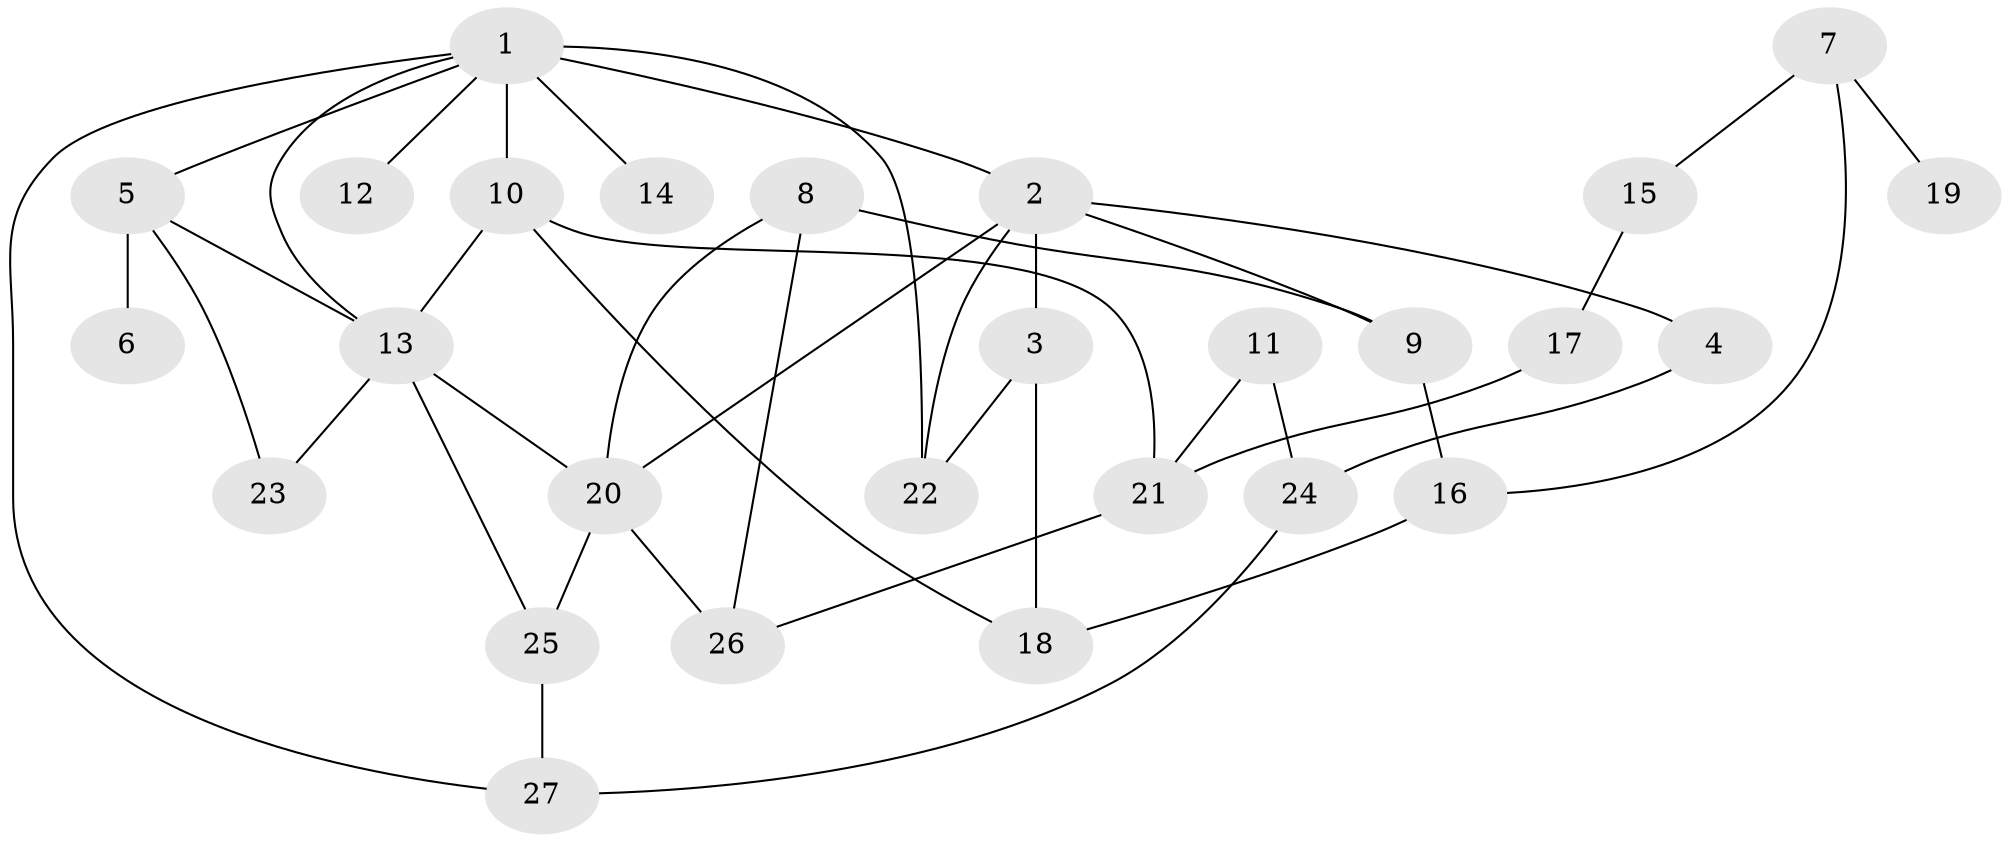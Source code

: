 // original degree distribution, {4: 0.1320754716981132, 5: 0.05660377358490566, 6: 0.03773584905660377, 3: 0.22641509433962265, 2: 0.33962264150943394, 1: 0.20754716981132076}
// Generated by graph-tools (version 1.1) at 2025/00/03/09/25 03:00:59]
// undirected, 27 vertices, 42 edges
graph export_dot {
graph [start="1"]
  node [color=gray90,style=filled];
  1;
  2;
  3;
  4;
  5;
  6;
  7;
  8;
  9;
  10;
  11;
  12;
  13;
  14;
  15;
  16;
  17;
  18;
  19;
  20;
  21;
  22;
  23;
  24;
  25;
  26;
  27;
  1 -- 2 [weight=1.0];
  1 -- 5 [weight=1.0];
  1 -- 10 [weight=2.0];
  1 -- 12 [weight=1.0];
  1 -- 13 [weight=1.0];
  1 -- 14 [weight=1.0];
  1 -- 22 [weight=1.0];
  1 -- 27 [weight=1.0];
  2 -- 3 [weight=1.0];
  2 -- 4 [weight=1.0];
  2 -- 9 [weight=1.0];
  2 -- 20 [weight=1.0];
  2 -- 22 [weight=1.0];
  3 -- 18 [weight=1.0];
  3 -- 22 [weight=1.0];
  4 -- 24 [weight=1.0];
  5 -- 6 [weight=1.0];
  5 -- 13 [weight=1.0];
  5 -- 23 [weight=1.0];
  7 -- 15 [weight=1.0];
  7 -- 16 [weight=1.0];
  7 -- 19 [weight=1.0];
  8 -- 9 [weight=1.0];
  8 -- 20 [weight=1.0];
  8 -- 26 [weight=1.0];
  9 -- 16 [weight=1.0];
  10 -- 13 [weight=1.0];
  10 -- 18 [weight=1.0];
  10 -- 21 [weight=1.0];
  11 -- 21 [weight=1.0];
  11 -- 24 [weight=1.0];
  13 -- 20 [weight=1.0];
  13 -- 23 [weight=1.0];
  13 -- 25 [weight=1.0];
  15 -- 17 [weight=1.0];
  16 -- 18 [weight=1.0];
  17 -- 21 [weight=1.0];
  20 -- 25 [weight=1.0];
  20 -- 26 [weight=1.0];
  21 -- 26 [weight=1.0];
  24 -- 27 [weight=1.0];
  25 -- 27 [weight=1.0];
}
